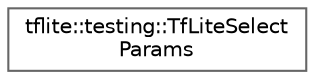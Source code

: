 digraph "Graphical Class Hierarchy"
{
 // LATEX_PDF_SIZE
  bgcolor="transparent";
  edge [fontname=Helvetica,fontsize=10,labelfontname=Helvetica,labelfontsize=10];
  node [fontname=Helvetica,fontsize=10,shape=box,height=0.2,width=0.4];
  rankdir="LR";
  Node0 [id="Node000000",label="tflite::testing::TfLiteSelect\lParams",height=0.2,width=0.4,color="grey40", fillcolor="white", style="filled",URL="$structtflite_1_1testing_1_1_tf_lite_select_params.html",tooltip=" "];
}
